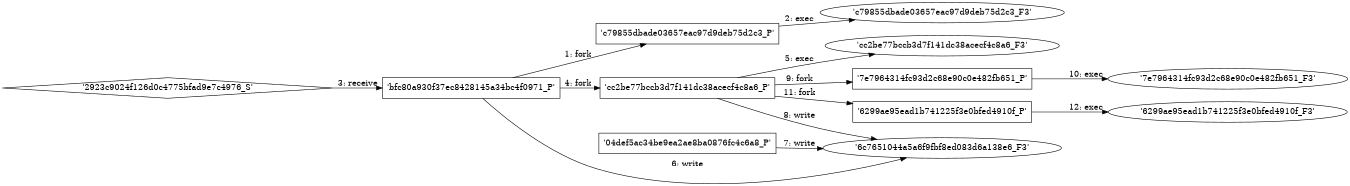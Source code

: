 digraph "D:\Learning\Paper\apt\基于CTI的攻击预警\Dataset\攻击图\ASGfromALLCTI\Securing Azure datacenters with continuous IoTOT monitoring.dot" {
rankdir="LR"
size="9"
fixedsize="false"
splines="true"
nodesep=0.3
ranksep=0
fontsize=10
overlap="scalexy"
engine= "neato"
	"'bfc80a930f37ec8428145a34bc4f0971_P'" [node_type=Process shape=box]
	"'c79855dbade03657eac97d9deb75d2c3_P'" [node_type=Process shape=box]
	"'bfc80a930f37ec8428145a34bc4f0971_P'" -> "'c79855dbade03657eac97d9deb75d2c3_P'" [label="1: fork"]
	"'c79855dbade03657eac97d9deb75d2c3_P'" [node_type=Process shape=box]
	"'c79855dbade03657eac97d9deb75d2c3_F3'" [node_type=File shape=ellipse]
	"'c79855dbade03657eac97d9deb75d2c3_P'" -> "'c79855dbade03657eac97d9deb75d2c3_F3'" [label="2: exec"]
	"'bfc80a930f37ec8428145a34bc4f0971_P'" [node_type=Process shape=box]
	"'2923c9024f126d0c4775bfad9e7c4976_S'" [node_type=Socket shape=diamond]
	"'2923c9024f126d0c4775bfad9e7c4976_S'" -> "'bfc80a930f37ec8428145a34bc4f0971_P'" [label="3: receive"]
	"'bfc80a930f37ec8428145a34bc4f0971_P'" [node_type=Process shape=box]
	"'cc2be77bccb3d7f141dc38acecf4c8a6_P'" [node_type=Process shape=box]
	"'bfc80a930f37ec8428145a34bc4f0971_P'" -> "'cc2be77bccb3d7f141dc38acecf4c8a6_P'" [label="4: fork"]
	"'cc2be77bccb3d7f141dc38acecf4c8a6_P'" [node_type=Process shape=box]
	"'cc2be77bccb3d7f141dc38acecf4c8a6_F3'" [node_type=File shape=ellipse]
	"'cc2be77bccb3d7f141dc38acecf4c8a6_P'" -> "'cc2be77bccb3d7f141dc38acecf4c8a6_F3'" [label="5: exec"]
	"'6c7651044a5a6f9fbf8ed083d6a138e6_F3'" [node_type=file shape=ellipse]
	"'bfc80a930f37ec8428145a34bc4f0971_P'" [node_type=Process shape=box]
	"'bfc80a930f37ec8428145a34bc4f0971_P'" -> "'6c7651044a5a6f9fbf8ed083d6a138e6_F3'" [label="6: write"]
	"'6c7651044a5a6f9fbf8ed083d6a138e6_F3'" [node_type=file shape=ellipse]
	"'04def5ac34be9ea2ae8ba0876fc4c6a8_P'" [node_type=Process shape=box]
	"'04def5ac34be9ea2ae8ba0876fc4c6a8_P'" -> "'6c7651044a5a6f9fbf8ed083d6a138e6_F3'" [label="7: write"]
	"'6c7651044a5a6f9fbf8ed083d6a138e6_F3'" [node_type=file shape=ellipse]
	"'cc2be77bccb3d7f141dc38acecf4c8a6_P'" [node_type=Process shape=box]
	"'cc2be77bccb3d7f141dc38acecf4c8a6_P'" -> "'6c7651044a5a6f9fbf8ed083d6a138e6_F3'" [label="8: write"]
	"'cc2be77bccb3d7f141dc38acecf4c8a6_P'" [node_type=Process shape=box]
	"'7e7964314fc93d2c68e90c0e482fb651_P'" [node_type=Process shape=box]
	"'cc2be77bccb3d7f141dc38acecf4c8a6_P'" -> "'7e7964314fc93d2c68e90c0e482fb651_P'" [label="9: fork"]
	"'7e7964314fc93d2c68e90c0e482fb651_P'" [node_type=Process shape=box]
	"'7e7964314fc93d2c68e90c0e482fb651_F3'" [node_type=File shape=ellipse]
	"'7e7964314fc93d2c68e90c0e482fb651_P'" -> "'7e7964314fc93d2c68e90c0e482fb651_F3'" [label="10: exec"]
	"'cc2be77bccb3d7f141dc38acecf4c8a6_P'" [node_type=Process shape=box]
	"'6299ae95ead1b741225f3e0bfed4910f_P'" [node_type=Process shape=box]
	"'cc2be77bccb3d7f141dc38acecf4c8a6_P'" -> "'6299ae95ead1b741225f3e0bfed4910f_P'" [label="11: fork"]
	"'6299ae95ead1b741225f3e0bfed4910f_P'" [node_type=Process shape=box]
	"'6299ae95ead1b741225f3e0bfed4910f_F3'" [node_type=File shape=ellipse]
	"'6299ae95ead1b741225f3e0bfed4910f_P'" -> "'6299ae95ead1b741225f3e0bfed4910f_F3'" [label="12: exec"]
}

